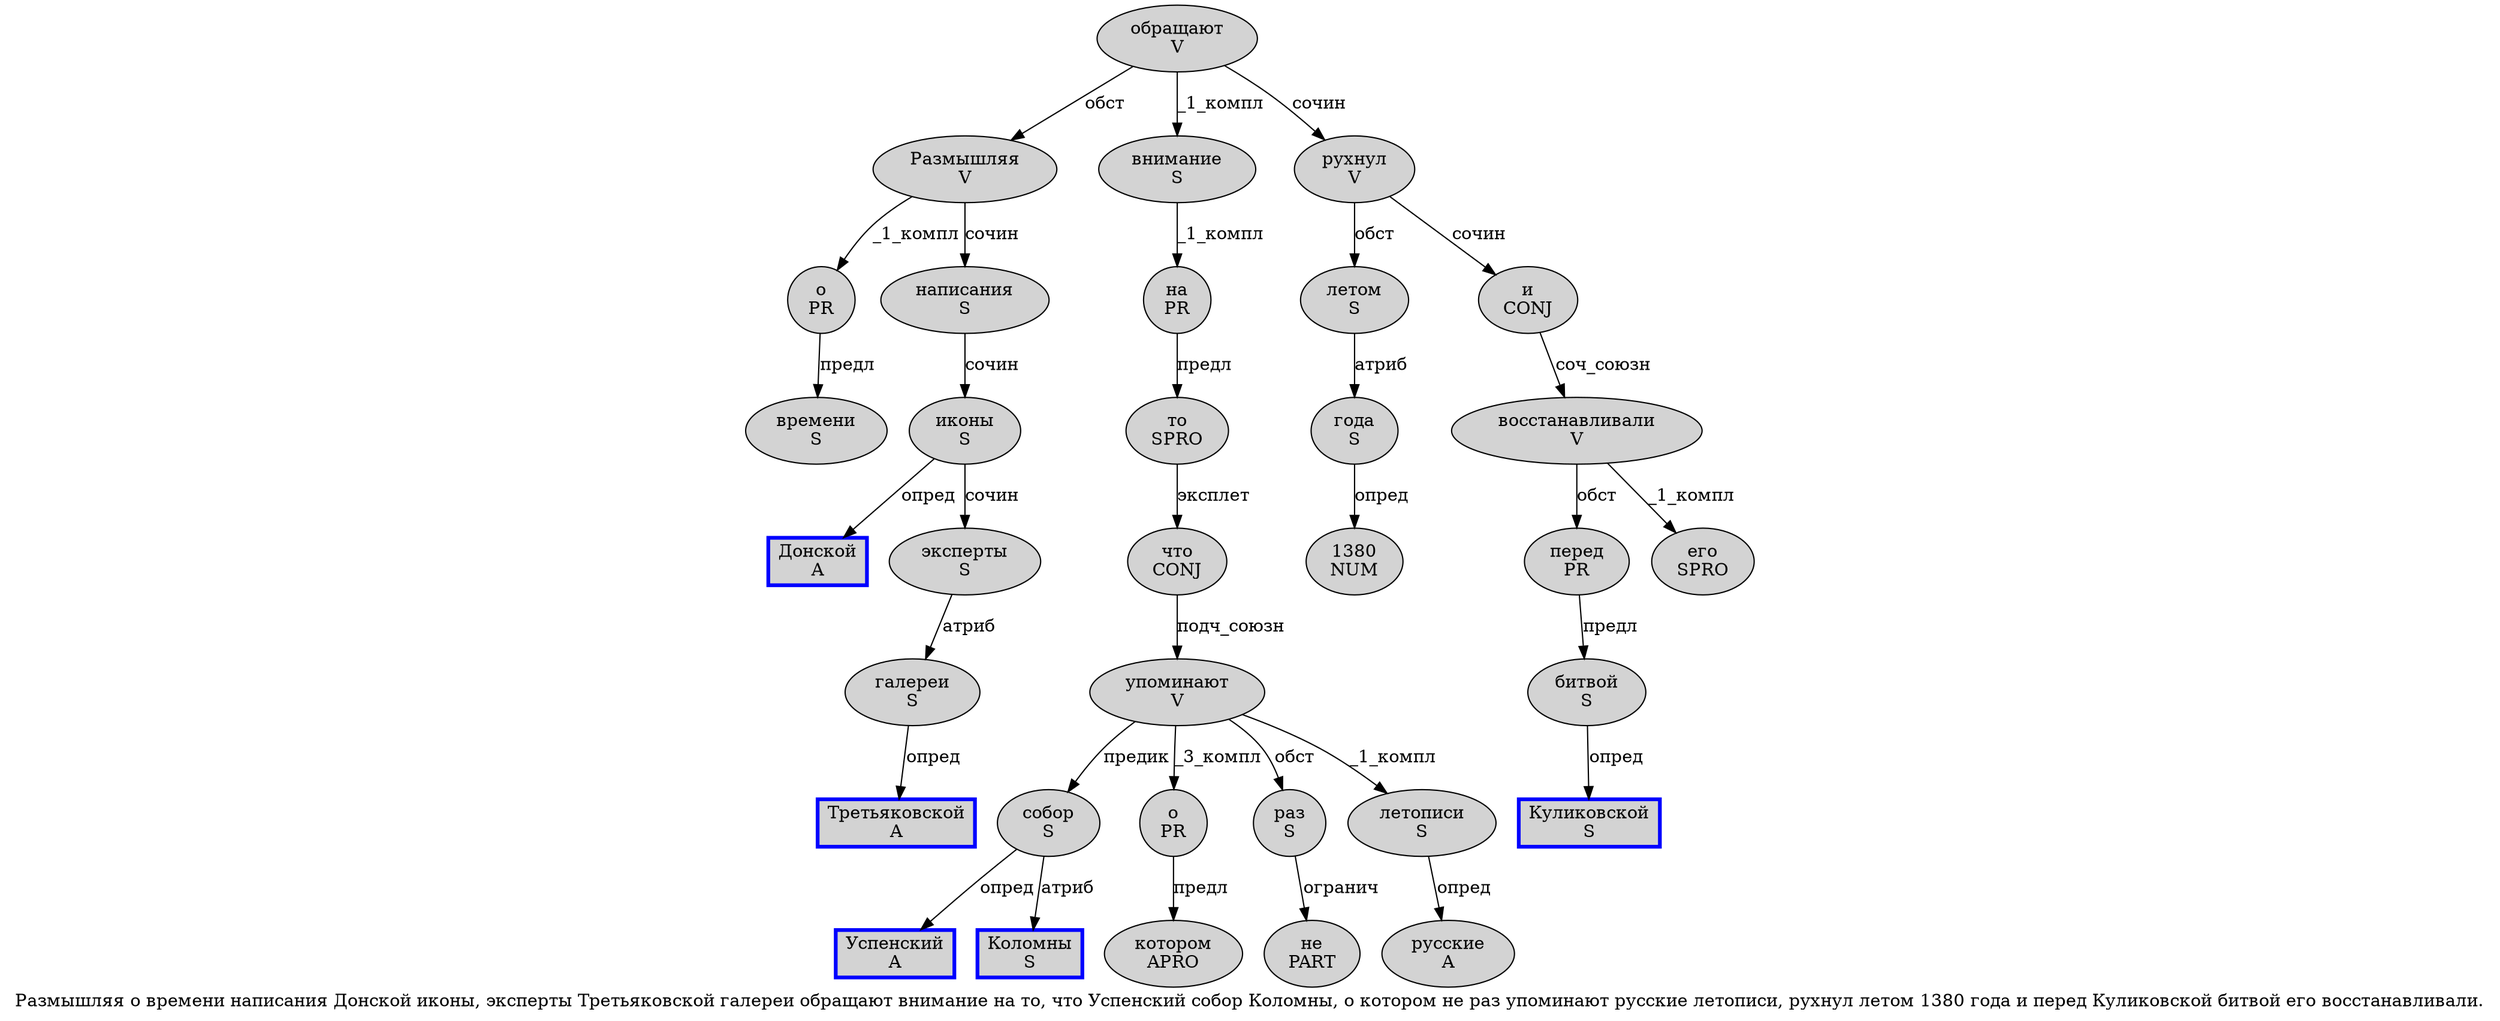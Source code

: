 digraph SENTENCE_947 {
	graph [label="Размышляя о времени написания Донской иконы, эксперты Третьяковской галереи обращают внимание на то, что Успенский собор Коломны, о котором не раз упоминают русские летописи, рухнул летом 1380 года и перед Куликовской битвой его восстанавливали."]
	node [style=filled]
		0 [label="Размышляя
V" color="" fillcolor=lightgray penwidth=1 shape=ellipse]
		1 [label="о
PR" color="" fillcolor=lightgray penwidth=1 shape=ellipse]
		2 [label="времени
S" color="" fillcolor=lightgray penwidth=1 shape=ellipse]
		3 [label="написания
S" color="" fillcolor=lightgray penwidth=1 shape=ellipse]
		4 [label="Донской
A" color=blue fillcolor=lightgray penwidth=3 shape=box]
		5 [label="иконы
S" color="" fillcolor=lightgray penwidth=1 shape=ellipse]
		7 [label="эксперты
S" color="" fillcolor=lightgray penwidth=1 shape=ellipse]
		8 [label="Третьяковской
A" color=blue fillcolor=lightgray penwidth=3 shape=box]
		9 [label="галереи
S" color="" fillcolor=lightgray penwidth=1 shape=ellipse]
		10 [label="обращают
V" color="" fillcolor=lightgray penwidth=1 shape=ellipse]
		11 [label="внимание
S" color="" fillcolor=lightgray penwidth=1 shape=ellipse]
		12 [label="на
PR" color="" fillcolor=lightgray penwidth=1 shape=ellipse]
		13 [label="то
SPRO" color="" fillcolor=lightgray penwidth=1 shape=ellipse]
		15 [label="что
CONJ" color="" fillcolor=lightgray penwidth=1 shape=ellipse]
		16 [label="Успенский
A" color=blue fillcolor=lightgray penwidth=3 shape=box]
		17 [label="собор
S" color="" fillcolor=lightgray penwidth=1 shape=ellipse]
		18 [label="Коломны
S" color=blue fillcolor=lightgray penwidth=3 shape=box]
		20 [label="о
PR" color="" fillcolor=lightgray penwidth=1 shape=ellipse]
		21 [label="котором
APRO" color="" fillcolor=lightgray penwidth=1 shape=ellipse]
		22 [label="не
PART" color="" fillcolor=lightgray penwidth=1 shape=ellipse]
		23 [label="раз
S" color="" fillcolor=lightgray penwidth=1 shape=ellipse]
		24 [label="упоминают
V" color="" fillcolor=lightgray penwidth=1 shape=ellipse]
		25 [label="русские
A" color="" fillcolor=lightgray penwidth=1 shape=ellipse]
		26 [label="летописи
S" color="" fillcolor=lightgray penwidth=1 shape=ellipse]
		28 [label="рухнул
V" color="" fillcolor=lightgray penwidth=1 shape=ellipse]
		29 [label="летом
S" color="" fillcolor=lightgray penwidth=1 shape=ellipse]
		30 [label="1380
NUM" color="" fillcolor=lightgray penwidth=1 shape=ellipse]
		31 [label="года
S" color="" fillcolor=lightgray penwidth=1 shape=ellipse]
		32 [label="и
CONJ" color="" fillcolor=lightgray penwidth=1 shape=ellipse]
		33 [label="перед
PR" color="" fillcolor=lightgray penwidth=1 shape=ellipse]
		34 [label="Куликовской
S" color=blue fillcolor=lightgray penwidth=3 shape=box]
		35 [label="битвой
S" color="" fillcolor=lightgray penwidth=1 shape=ellipse]
		36 [label="его
SPRO" color="" fillcolor=lightgray penwidth=1 shape=ellipse]
		37 [label="восстанавливали
V" color="" fillcolor=lightgray penwidth=1 shape=ellipse]
			10 -> 0 [label="обст"]
			10 -> 11 [label="_1_компл"]
			10 -> 28 [label="сочин"]
			20 -> 21 [label="предл"]
			35 -> 34 [label="опред"]
			37 -> 33 [label="обст"]
			37 -> 36 [label="_1_компл"]
			32 -> 37 [label="соч_союзн"]
			29 -> 31 [label="атриб"]
			13 -> 15 [label="эксплет"]
			26 -> 25 [label="опред"]
			11 -> 12 [label="_1_компл"]
			7 -> 9 [label="атриб"]
			0 -> 1 [label="_1_компл"]
			0 -> 3 [label="сочин"]
			28 -> 29 [label="обст"]
			28 -> 32 [label="сочин"]
			15 -> 24 [label="подч_союзн"]
			9 -> 8 [label="опред"]
			33 -> 35 [label="предл"]
			24 -> 17 [label="предик"]
			24 -> 20 [label="_3_компл"]
			24 -> 23 [label="обст"]
			24 -> 26 [label="_1_компл"]
			31 -> 30 [label="опред"]
			5 -> 4 [label="опред"]
			5 -> 7 [label="сочин"]
			12 -> 13 [label="предл"]
			23 -> 22 [label="огранич"]
			17 -> 16 [label="опред"]
			17 -> 18 [label="атриб"]
			1 -> 2 [label="предл"]
			3 -> 5 [label="сочин"]
}